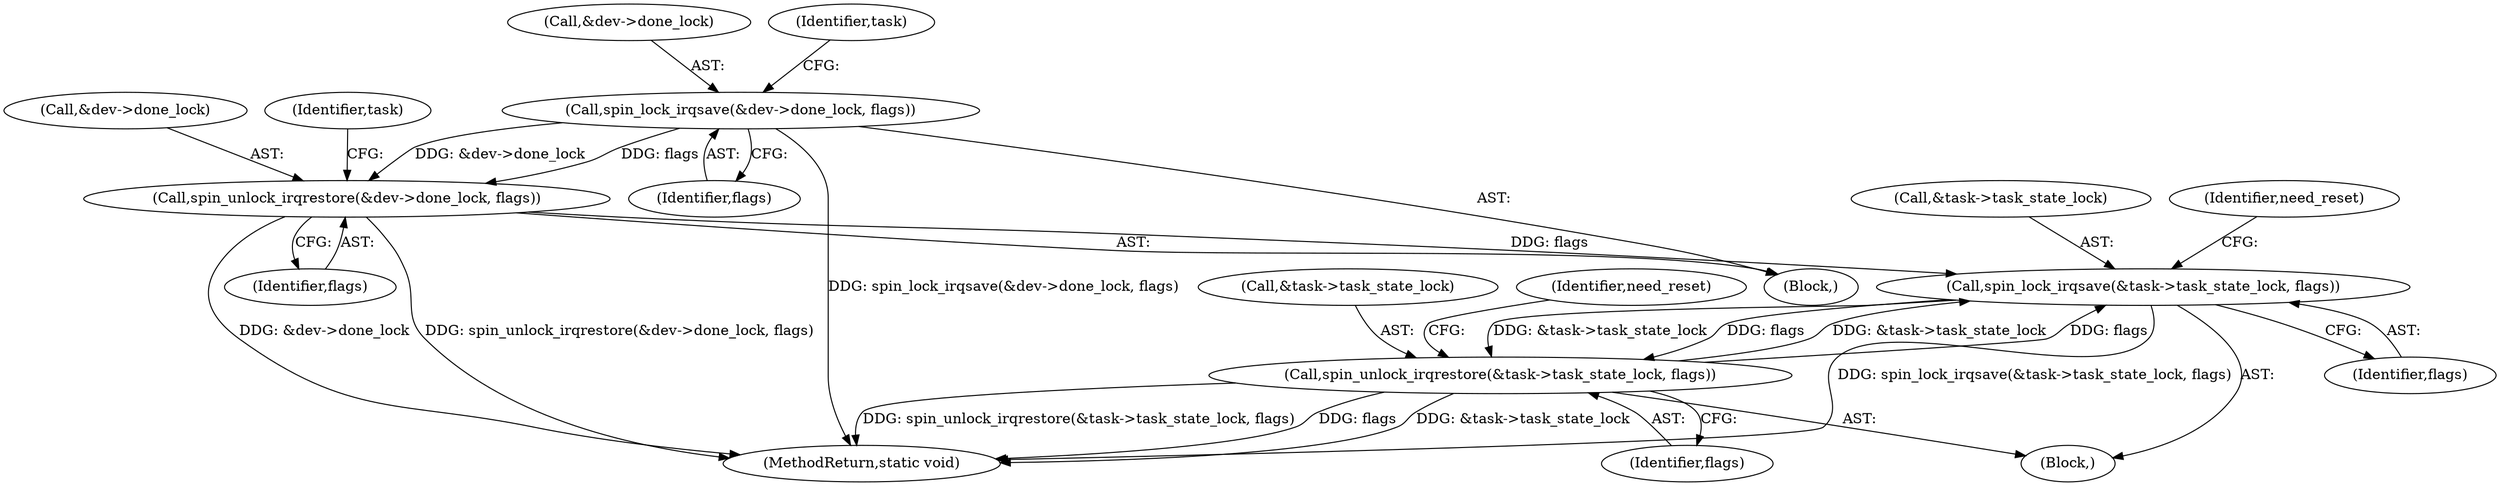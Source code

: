 digraph "0_linux_318aaf34f1179b39fa9c30fa0f3288b645beee39_1@pointer" {
"1000149" [label="(Call,spin_unlock_irqrestore(&dev->done_lock, flags))"];
"1000139" [label="(Call,spin_lock_irqsave(&dev->done_lock, flags))"];
"1000177" [label="(Call,spin_lock_irqsave(&task->task_state_lock, flags))"];
"1000190" [label="(Call,spin_unlock_irqrestore(&task->task_state_lock, flags))"];
"1000191" [label="(Call,&task->task_state_lock)"];
"1000132" [label="(Block,)"];
"1000405" [label="(MethodReturn,static void)"];
"1000140" [label="(Call,&dev->done_lock)"];
"1000177" [label="(Call,spin_lock_irqsave(&task->task_state_lock, flags))"];
"1000166" [label="(Block,)"];
"1000149" [label="(Call,spin_unlock_irqrestore(&dev->done_lock, flags))"];
"1000154" [label="(Identifier,flags)"];
"1000150" [label="(Call,&dev->done_lock)"];
"1000157" [label="(Identifier,task)"];
"1000178" [label="(Call,&task->task_state_lock)"];
"1000184" [label="(Identifier,need_reset)"];
"1000195" [label="(Identifier,flags)"];
"1000197" [label="(Identifier,need_reset)"];
"1000144" [label="(Identifier,flags)"];
"1000190" [label="(Call,spin_unlock_irqrestore(&task->task_state_lock, flags))"];
"1000146" [label="(Identifier,task)"];
"1000139" [label="(Call,spin_lock_irqsave(&dev->done_lock, flags))"];
"1000182" [label="(Identifier,flags)"];
"1000149" -> "1000132"  [label="AST: "];
"1000149" -> "1000154"  [label="CFG: "];
"1000150" -> "1000149"  [label="AST: "];
"1000154" -> "1000149"  [label="AST: "];
"1000157" -> "1000149"  [label="CFG: "];
"1000149" -> "1000405"  [label="DDG: spin_unlock_irqrestore(&dev->done_lock, flags)"];
"1000149" -> "1000405"  [label="DDG: &dev->done_lock"];
"1000139" -> "1000149"  [label="DDG: &dev->done_lock"];
"1000139" -> "1000149"  [label="DDG: flags"];
"1000149" -> "1000177"  [label="DDG: flags"];
"1000139" -> "1000132"  [label="AST: "];
"1000139" -> "1000144"  [label="CFG: "];
"1000140" -> "1000139"  [label="AST: "];
"1000144" -> "1000139"  [label="AST: "];
"1000146" -> "1000139"  [label="CFG: "];
"1000139" -> "1000405"  [label="DDG: spin_lock_irqsave(&dev->done_lock, flags)"];
"1000177" -> "1000166"  [label="AST: "];
"1000177" -> "1000182"  [label="CFG: "];
"1000178" -> "1000177"  [label="AST: "];
"1000182" -> "1000177"  [label="AST: "];
"1000184" -> "1000177"  [label="CFG: "];
"1000177" -> "1000405"  [label="DDG: spin_lock_irqsave(&task->task_state_lock, flags)"];
"1000190" -> "1000177"  [label="DDG: &task->task_state_lock"];
"1000190" -> "1000177"  [label="DDG: flags"];
"1000177" -> "1000190"  [label="DDG: &task->task_state_lock"];
"1000177" -> "1000190"  [label="DDG: flags"];
"1000190" -> "1000166"  [label="AST: "];
"1000190" -> "1000195"  [label="CFG: "];
"1000191" -> "1000190"  [label="AST: "];
"1000195" -> "1000190"  [label="AST: "];
"1000197" -> "1000190"  [label="CFG: "];
"1000190" -> "1000405"  [label="DDG: spin_unlock_irqrestore(&task->task_state_lock, flags)"];
"1000190" -> "1000405"  [label="DDG: flags"];
"1000190" -> "1000405"  [label="DDG: &task->task_state_lock"];
}
